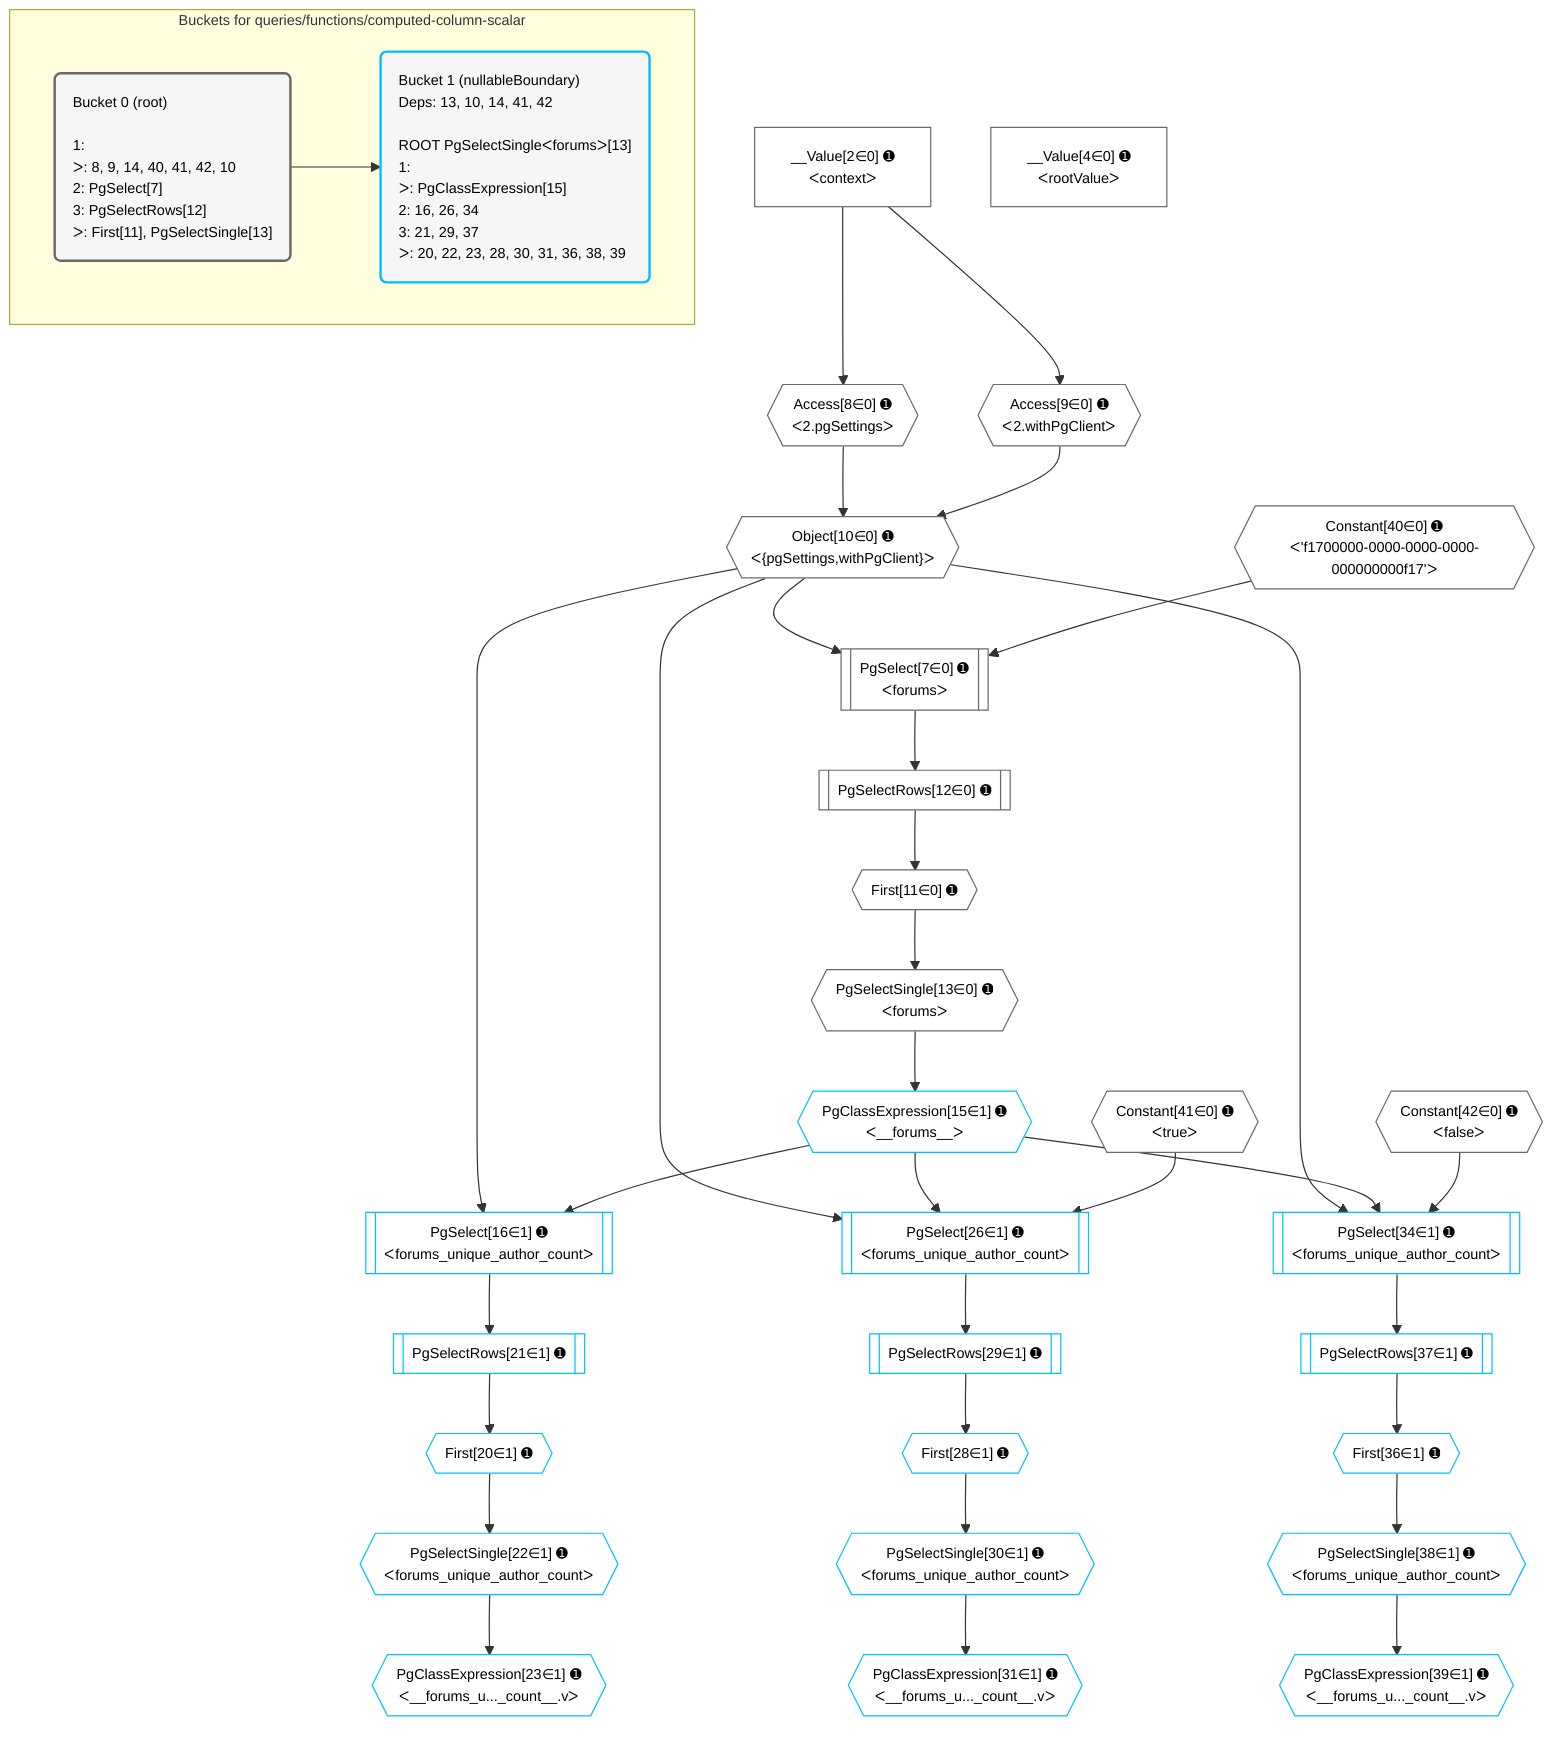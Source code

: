 %%{init: {'themeVariables': { 'fontSize': '12px'}}}%%
graph TD
    classDef path fill:#eee,stroke:#000,color:#000
    classDef plan fill:#fff,stroke-width:1px,color:#000
    classDef itemplan fill:#fff,stroke-width:2px,color:#000
    classDef unbatchedplan fill:#dff,stroke-width:1px,color:#000
    classDef sideeffectplan fill:#fcc,stroke-width:2px,color:#000
    classDef bucket fill:#f6f6f6,color:#000,stroke-width:2px,text-align:left


    %% plan dependencies
    PgSelect7[["PgSelect[7∈0] ➊<br />ᐸforumsᐳ"]]:::plan
    Object10{{"Object[10∈0] ➊<br />ᐸ{pgSettings,withPgClient}ᐳ"}}:::plan
    Constant40{{"Constant[40∈0] ➊<br />ᐸ'f1700000-0000-0000-0000-000000000f17'ᐳ"}}:::plan
    Object10 & Constant40 --> PgSelect7
    Access8{{"Access[8∈0] ➊<br />ᐸ2.pgSettingsᐳ"}}:::plan
    Access9{{"Access[9∈0] ➊<br />ᐸ2.withPgClientᐳ"}}:::plan
    Access8 & Access9 --> Object10
    __Value2["__Value[2∈0] ➊<br />ᐸcontextᐳ"]:::plan
    __Value2 --> Access8
    __Value2 --> Access9
    First11{{"First[11∈0] ➊"}}:::plan
    PgSelectRows12[["PgSelectRows[12∈0] ➊"]]:::plan
    PgSelectRows12 --> First11
    PgSelect7 --> PgSelectRows12
    PgSelectSingle13{{"PgSelectSingle[13∈0] ➊<br />ᐸforumsᐳ"}}:::plan
    First11 --> PgSelectSingle13
    __Value4["__Value[4∈0] ➊<br />ᐸrootValueᐳ"]:::plan
    Constant41{{"Constant[41∈0] ➊<br />ᐸtrueᐳ"}}:::plan
    Constant42{{"Constant[42∈0] ➊<br />ᐸfalseᐳ"}}:::plan
    PgSelect16[["PgSelect[16∈1] ➊<br />ᐸforums_unique_author_countᐳ"]]:::plan
    PgClassExpression15{{"PgClassExpression[15∈1] ➊<br />ᐸ__forums__ᐳ"}}:::plan
    Object10 & PgClassExpression15 --> PgSelect16
    PgSelect26[["PgSelect[26∈1] ➊<br />ᐸforums_unique_author_countᐳ"]]:::plan
    Object10 & PgClassExpression15 & Constant41 --> PgSelect26
    PgSelect34[["PgSelect[34∈1] ➊<br />ᐸforums_unique_author_countᐳ"]]:::plan
    Object10 & PgClassExpression15 & Constant42 --> PgSelect34
    PgSelectSingle13 --> PgClassExpression15
    First20{{"First[20∈1] ➊"}}:::plan
    PgSelectRows21[["PgSelectRows[21∈1] ➊"]]:::plan
    PgSelectRows21 --> First20
    PgSelect16 --> PgSelectRows21
    PgSelectSingle22{{"PgSelectSingle[22∈1] ➊<br />ᐸforums_unique_author_countᐳ"}}:::plan
    First20 --> PgSelectSingle22
    PgClassExpression23{{"PgClassExpression[23∈1] ➊<br />ᐸ__forums_u..._count__.vᐳ"}}:::plan
    PgSelectSingle22 --> PgClassExpression23
    First28{{"First[28∈1] ➊"}}:::plan
    PgSelectRows29[["PgSelectRows[29∈1] ➊"]]:::plan
    PgSelectRows29 --> First28
    PgSelect26 --> PgSelectRows29
    PgSelectSingle30{{"PgSelectSingle[30∈1] ➊<br />ᐸforums_unique_author_countᐳ"}}:::plan
    First28 --> PgSelectSingle30
    PgClassExpression31{{"PgClassExpression[31∈1] ➊<br />ᐸ__forums_u..._count__.vᐳ"}}:::plan
    PgSelectSingle30 --> PgClassExpression31
    First36{{"First[36∈1] ➊"}}:::plan
    PgSelectRows37[["PgSelectRows[37∈1] ➊"]]:::plan
    PgSelectRows37 --> First36
    PgSelect34 --> PgSelectRows37
    PgSelectSingle38{{"PgSelectSingle[38∈1] ➊<br />ᐸforums_unique_author_countᐳ"}}:::plan
    First36 --> PgSelectSingle38
    PgClassExpression39{{"PgClassExpression[39∈1] ➊<br />ᐸ__forums_u..._count__.vᐳ"}}:::plan
    PgSelectSingle38 --> PgClassExpression39

    %% define steps

    subgraph "Buckets for queries/functions/computed-column-scalar"
    Bucket0("Bucket 0 (root)<br /><br />1: <br />ᐳ: 8, 9, 14, 40, 41, 42, 10<br />2: PgSelect[7]<br />3: PgSelectRows[12]<br />ᐳ: First[11], PgSelectSingle[13]"):::bucket
    classDef bucket0 stroke:#696969
    class Bucket0,__Value2,__Value4,PgSelect7,Access8,Access9,Object10,First11,PgSelectRows12,PgSelectSingle13,Constant40,Constant41,Constant42 bucket0
    Bucket1("Bucket 1 (nullableBoundary)<br />Deps: 13, 10, 14, 41, 42<br /><br />ROOT PgSelectSingleᐸforumsᐳ[13]<br />1: <br />ᐳ: PgClassExpression[15]<br />2: 16, 26, 34<br />3: 21, 29, 37<br />ᐳ: 20, 22, 23, 28, 30, 31, 36, 38, 39"):::bucket
    classDef bucket1 stroke:#00bfff
    class Bucket1,PgClassExpression15,PgSelect16,First20,PgSelectRows21,PgSelectSingle22,PgClassExpression23,PgSelect26,First28,PgSelectRows29,PgSelectSingle30,PgClassExpression31,PgSelect34,First36,PgSelectRows37,PgSelectSingle38,PgClassExpression39 bucket1
    Bucket0 --> Bucket1
    end